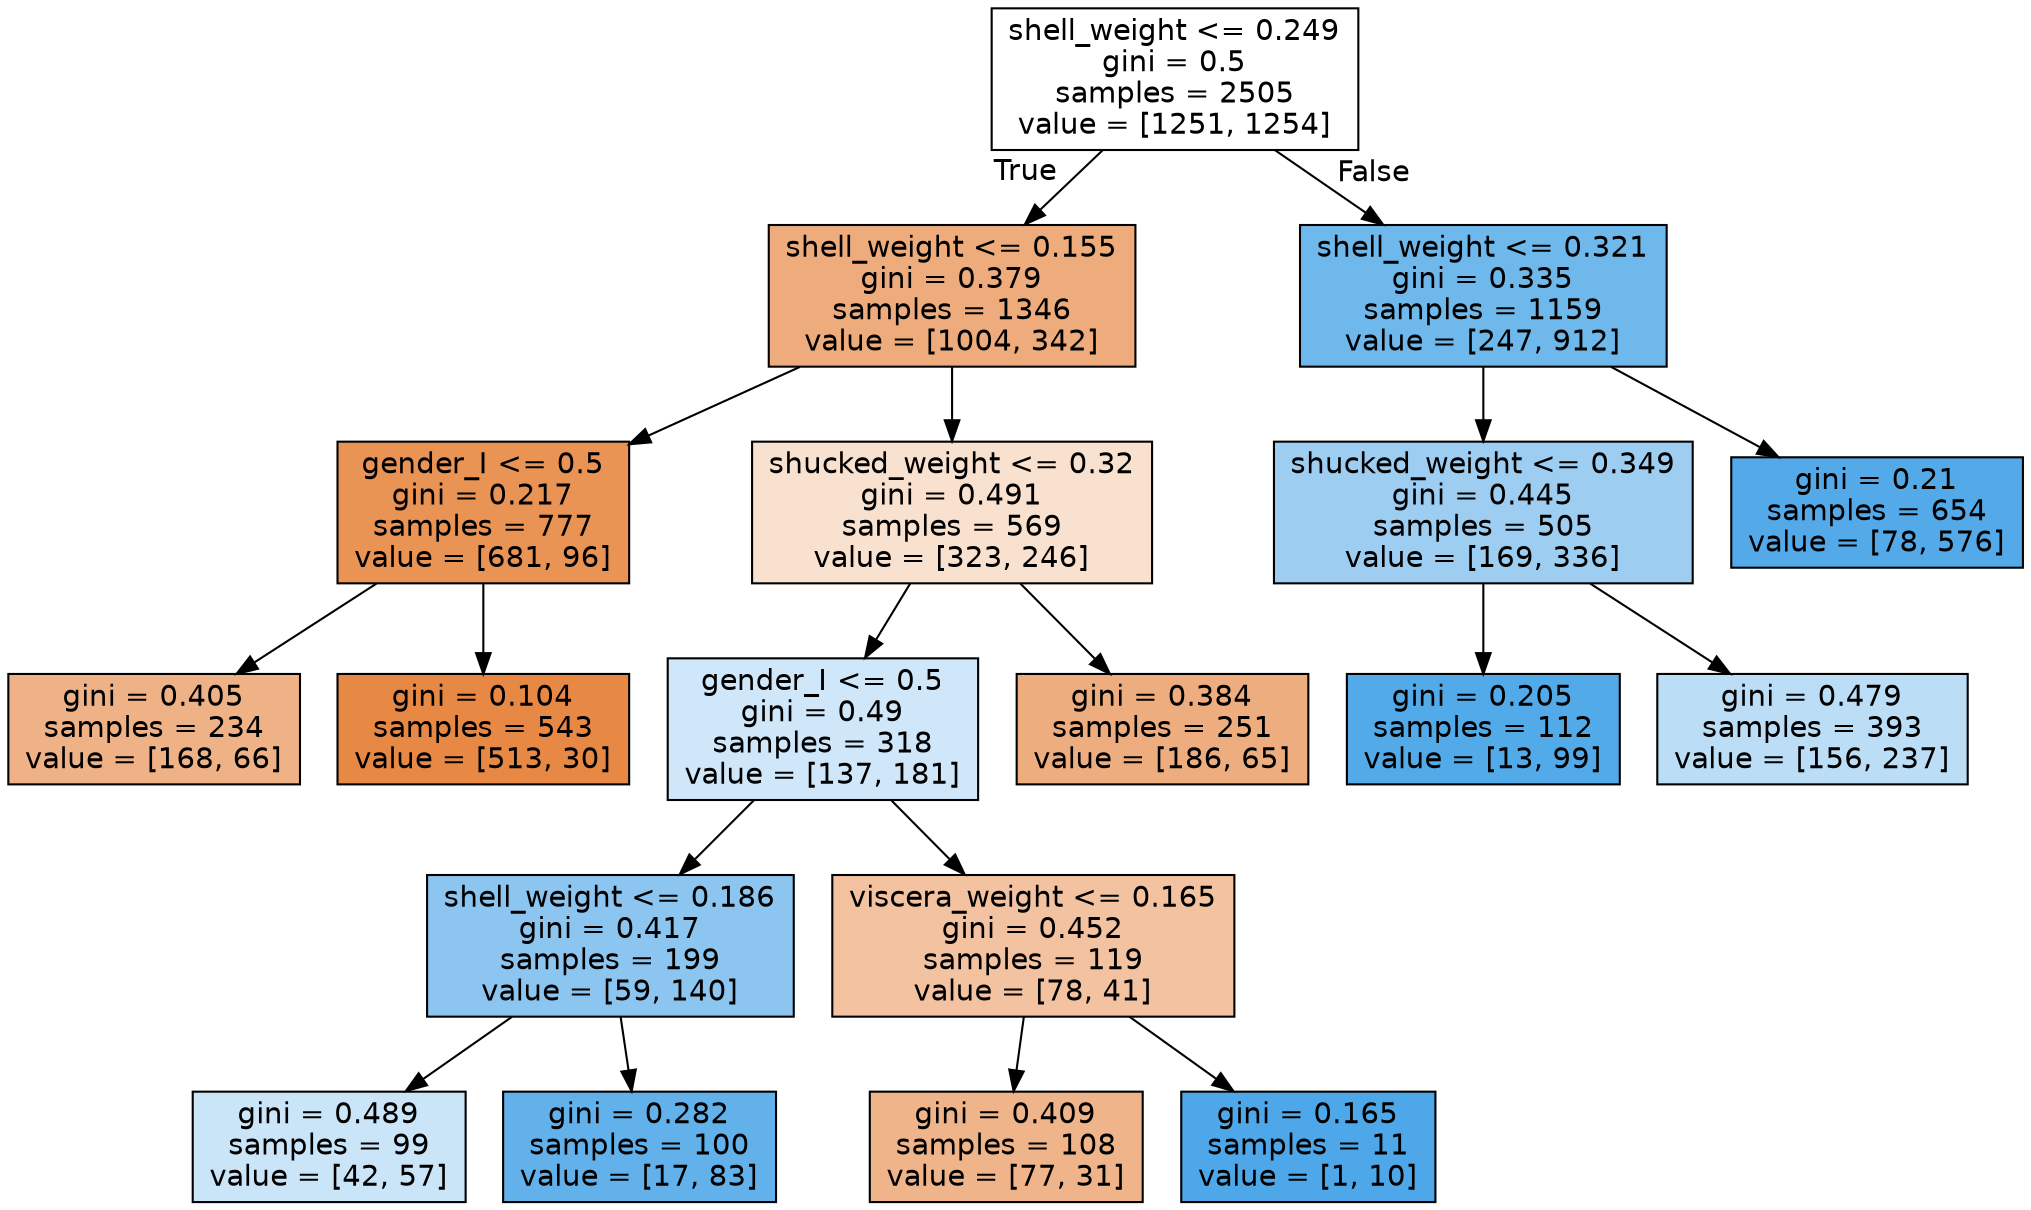 digraph Tree {
node [shape=box, style="filled", color="black", fontname="helvetica"] ;
edge [fontname="helvetica"] ;
0 [label="shell_weight <= 0.249\ngini = 0.5\nsamples = 2505\nvalue = [1251, 1254]", fillcolor="#ffffff"] ;
1 [label="shell_weight <= 0.155\ngini = 0.379\nsamples = 1346\nvalue = [1004, 342]", fillcolor="#eeac7c"] ;
0 -> 1 [labeldistance=2.5, labelangle=45, headlabel="True"] ;
3 [label="gender_I <= 0.5\ngini = 0.217\nsamples = 777\nvalue = [681, 96]", fillcolor="#e99355"] ;
1 -> 3 ;
11 [label="gini = 0.405\nsamples = 234\nvalue = [168, 66]", fillcolor="#efb287"] ;
3 -> 11 ;
12 [label="gini = 0.104\nsamples = 543\nvalue = [513, 30]", fillcolor="#e78845"] ;
3 -> 12 ;
4 [label="shucked_weight <= 0.32\ngini = 0.491\nsamples = 569\nvalue = [323, 246]", fillcolor="#f9e1d0"] ;
1 -> 4 ;
5 [label="gender_I <= 0.5\ngini = 0.49\nsamples = 318\nvalue = [137, 181]", fillcolor="#cfe7f9"] ;
4 -> 5 ;
9 [label="shell_weight <= 0.186\ngini = 0.417\nsamples = 199\nvalue = [59, 140]", fillcolor="#8cc6f0"] ;
5 -> 9 ;
17 [label="gini = 0.489\nsamples = 99\nvalue = [42, 57]", fillcolor="#cbe5f8"] ;
9 -> 17 ;
18 [label="gini = 0.282\nsamples = 100\nvalue = [17, 83]", fillcolor="#62b1ea"] ;
9 -> 18 ;
10 [label="viscera_weight <= 0.165\ngini = 0.452\nsamples = 119\nvalue = [78, 41]", fillcolor="#f3c3a1"] ;
5 -> 10 ;
15 [label="gini = 0.409\nsamples = 108\nvalue = [77, 31]", fillcolor="#efb489"] ;
10 -> 15 ;
16 [label="gini = 0.165\nsamples = 11\nvalue = [1, 10]", fillcolor="#4da7e8"] ;
10 -> 16 ;
6 [label="gini = 0.384\nsamples = 251\nvalue = [186, 65]", fillcolor="#eead7e"] ;
4 -> 6 ;
2 [label="shell_weight <= 0.321\ngini = 0.335\nsamples = 1159\nvalue = [247, 912]", fillcolor="#6fb8ec"] ;
0 -> 2 [labeldistance=2.5, labelangle=-45, headlabel="False"] ;
7 [label="shucked_weight <= 0.349\ngini = 0.445\nsamples = 505\nvalue = [169, 336]", fillcolor="#9dcef2"] ;
2 -> 7 ;
13 [label="gini = 0.205\nsamples = 112\nvalue = [13, 99]", fillcolor="#53aae8"] ;
7 -> 13 ;
14 [label="gini = 0.479\nsamples = 393\nvalue = [156, 237]", fillcolor="#bbdef6"] ;
7 -> 14 ;
8 [label="gini = 0.21\nsamples = 654\nvalue = [78, 576]", fillcolor="#54aae9"] ;
2 -> 8 ;
}
